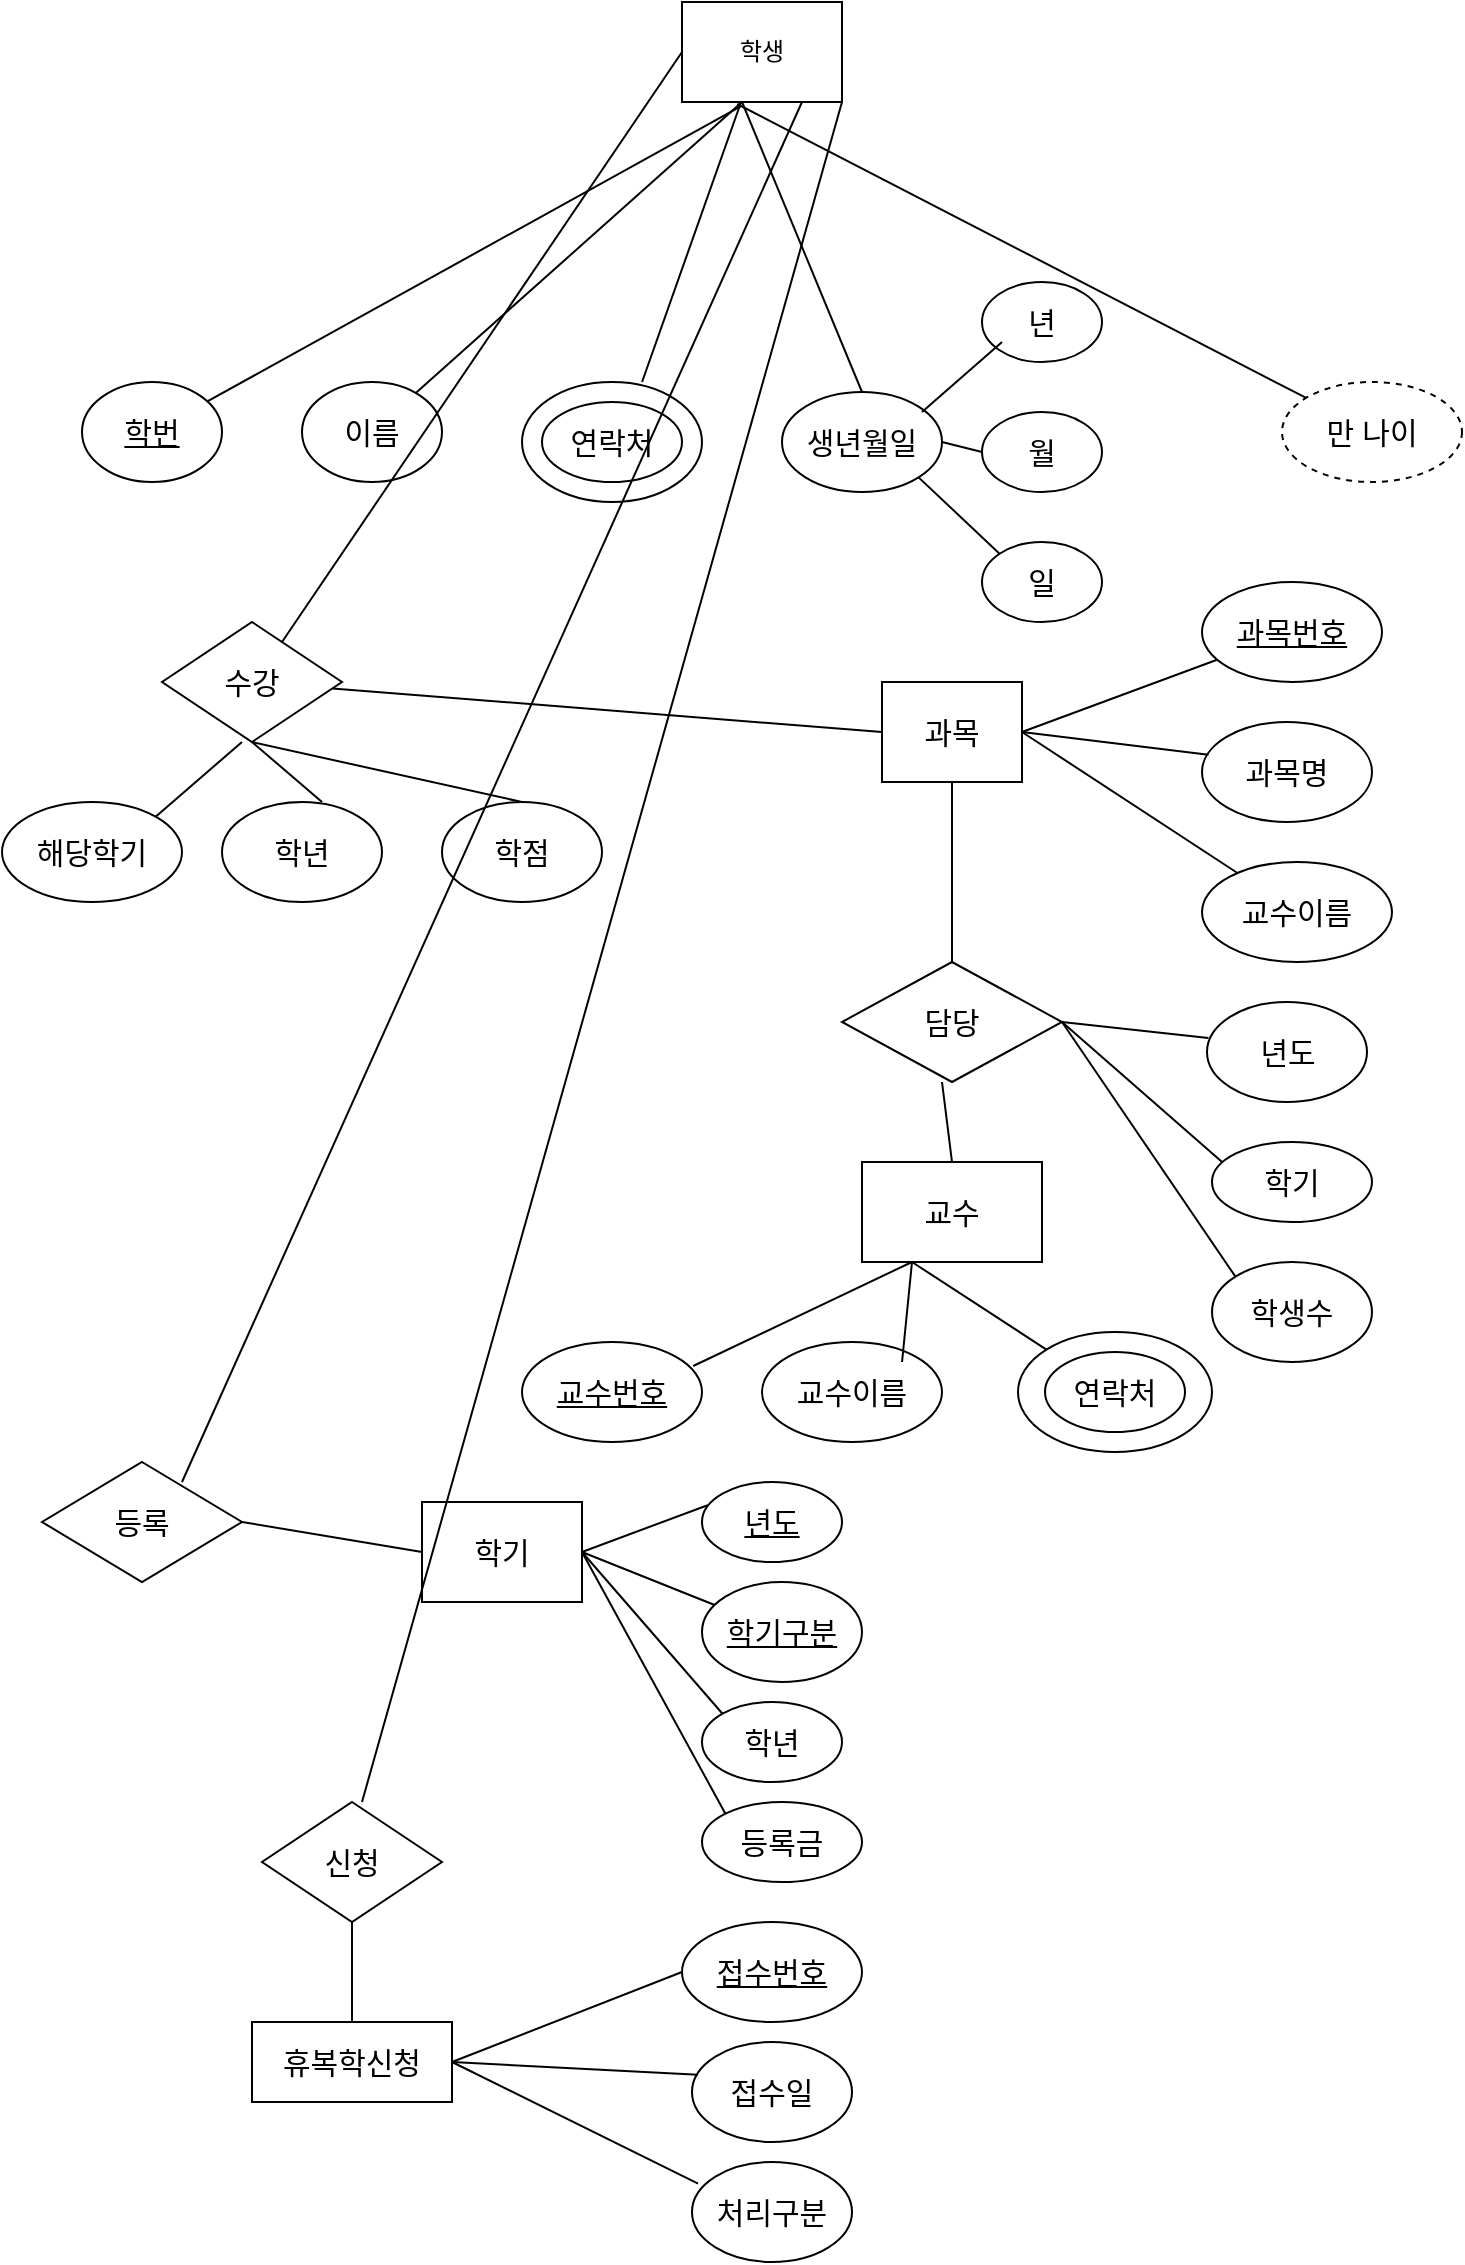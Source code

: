 <mxfile version="18.0.8" type="device"><diagram id="hxmushGuFwhMumoT58s-" name="Page-1"><mxGraphModel dx="1038" dy="1740" grid="1" gridSize="10" guides="1" tooltips="1" connect="1" arrows="1" fold="1" page="1" pageScale="1" pageWidth="827" pageHeight="1169" math="0" shadow="0"><root><mxCell id="0"/><mxCell id="1" parent="0"/><mxCell id="1edW-gdoPc9U2UbmUm4D-1" value="학생" style="rounded=0;whiteSpace=wrap;html=1;" vertex="1" parent="1"><mxGeometry x="350" y="-1140" width="80" height="50" as="geometry"/></mxCell><mxCell id="1edW-gdoPc9U2UbmUm4D-2" value="학번" style="ellipse;whiteSpace=wrap;html=1;fontSize=15;fontStyle=4" vertex="1" parent="1"><mxGeometry x="50" y="-950" width="70" height="50" as="geometry"/></mxCell><mxCell id="1edW-gdoPc9U2UbmUm4D-6" value="이름" style="ellipse;whiteSpace=wrap;html=1;fontSize=15;" vertex="1" parent="1"><mxGeometry x="160" y="-950" width="70" height="50" as="geometry"/></mxCell><mxCell id="1edW-gdoPc9U2UbmUm4D-7" value="연락처" style="ellipse;whiteSpace=wrap;html=1;fontSize=15;" vertex="1" parent="1"><mxGeometry x="280" y="-940" width="70" height="40" as="geometry"/></mxCell><mxCell id="1edW-gdoPc9U2UbmUm4D-8" value="" style="ellipse;whiteSpace=wrap;html=1;fontSize=15;fillColor=none;" vertex="1" parent="1"><mxGeometry x="270" y="-950" width="90" height="60" as="geometry"/></mxCell><mxCell id="1edW-gdoPc9U2UbmUm4D-9" value="생년월일" style="ellipse;whiteSpace=wrap;html=1;fontSize=15;fillColor=none;" vertex="1" parent="1"><mxGeometry x="400" y="-945" width="80" height="50" as="geometry"/></mxCell><mxCell id="1edW-gdoPc9U2UbmUm4D-10" value="년" style="ellipse;whiteSpace=wrap;html=1;fontSize=15;fillColor=none;" vertex="1" parent="1"><mxGeometry x="500" y="-1000" width="60" height="40" as="geometry"/></mxCell><mxCell id="1edW-gdoPc9U2UbmUm4D-11" value="월" style="ellipse;whiteSpace=wrap;html=1;fontSize=15;fillColor=none;" vertex="1" parent="1"><mxGeometry x="500" y="-935" width="60" height="40" as="geometry"/></mxCell><mxCell id="1edW-gdoPc9U2UbmUm4D-12" value="일" style="ellipse;whiteSpace=wrap;html=1;fontSize=15;fillColor=none;" vertex="1" parent="1"><mxGeometry x="500" y="-870" width="60" height="40" as="geometry"/></mxCell><mxCell id="1edW-gdoPc9U2UbmUm4D-13" value="만 나이" style="ellipse;whiteSpace=wrap;html=1;fontSize=15;fillColor=none;dashed=1;" vertex="1" parent="1"><mxGeometry x="650" y="-950" width="90" height="50" as="geometry"/></mxCell><mxCell id="1edW-gdoPc9U2UbmUm4D-14" value="" style="endArrow=none;html=1;rounded=0;fontSize=15;entryX=0.375;entryY=1.036;entryDx=0;entryDy=0;entryPerimeter=0;" edge="1" parent="1" source="1edW-gdoPc9U2UbmUm4D-2" target="1edW-gdoPc9U2UbmUm4D-1"><mxGeometry width="50" height="50" relative="1" as="geometry"><mxPoint x="230" y="-1070" as="sourcePoint"/><mxPoint x="370" y="-1090" as="targetPoint"/></mxGeometry></mxCell><mxCell id="1edW-gdoPc9U2UbmUm4D-15" value="" style="endArrow=none;html=1;rounded=0;fontSize=15;" edge="1" parent="1" source="1edW-gdoPc9U2UbmUm4D-6"><mxGeometry width="50" height="50" relative="1" as="geometry"><mxPoint x="330" y="-1040" as="sourcePoint"/><mxPoint x="380" y="-1090" as="targetPoint"/></mxGeometry></mxCell><mxCell id="1edW-gdoPc9U2UbmUm4D-18" value="" style="endArrow=none;html=1;rounded=0;fontSize=15;exitX=0.667;exitY=0;exitDx=0;exitDy=0;exitPerimeter=0;entryX=0.365;entryY=1.02;entryDx=0;entryDy=0;entryPerimeter=0;" edge="1" parent="1" source="1edW-gdoPc9U2UbmUm4D-8" target="1edW-gdoPc9U2UbmUm4D-1"><mxGeometry width="50" height="50" relative="1" as="geometry"><mxPoint x="340" y="-1020" as="sourcePoint"/><mxPoint x="390" y="-1080" as="targetPoint"/></mxGeometry></mxCell><mxCell id="1edW-gdoPc9U2UbmUm4D-20" value="" style="endArrow=none;html=1;rounded=0;fontSize=15;exitX=0.5;exitY=0;exitDx=0;exitDy=0;entryX=0.375;entryY=1;entryDx=0;entryDy=0;entryPerimeter=0;" edge="1" parent="1" source="1edW-gdoPc9U2UbmUm4D-9" target="1edW-gdoPc9U2UbmUm4D-1"><mxGeometry width="50" height="50" relative="1" as="geometry"><mxPoint x="400" y="-970" as="sourcePoint"/><mxPoint x="370" y="-1040" as="targetPoint"/></mxGeometry></mxCell><mxCell id="1edW-gdoPc9U2UbmUm4D-21" value="" style="endArrow=none;html=1;rounded=0;fontSize=15;entryX=0.167;entryY=0.75;entryDx=0;entryDy=0;entryPerimeter=0;" edge="1" parent="1" target="1edW-gdoPc9U2UbmUm4D-10"><mxGeometry width="50" height="50" relative="1" as="geometry"><mxPoint x="470" y="-935" as="sourcePoint"/><mxPoint x="500" y="-970" as="targetPoint"/></mxGeometry></mxCell><mxCell id="1edW-gdoPc9U2UbmUm4D-23" value="" style="endArrow=none;html=1;rounded=0;fontSize=15;entryX=0;entryY=0.5;entryDx=0;entryDy=0;" edge="1" parent="1" target="1edW-gdoPc9U2UbmUm4D-11"><mxGeometry width="50" height="50" relative="1" as="geometry"><mxPoint x="480" y="-920" as="sourcePoint"/><mxPoint x="490" y="-990" as="targetPoint"/></mxGeometry></mxCell><mxCell id="1edW-gdoPc9U2UbmUm4D-24" value="" style="endArrow=none;html=1;rounded=0;fontSize=15;entryX=0;entryY=0;entryDx=0;entryDy=0;exitX=1;exitY=1;exitDx=0;exitDy=0;" edge="1" parent="1" source="1edW-gdoPc9U2UbmUm4D-9" target="1edW-gdoPc9U2UbmUm4D-12"><mxGeometry width="50" height="50" relative="1" as="geometry"><mxPoint x="430" y="-845" as="sourcePoint"/><mxPoint x="480" y="-895" as="targetPoint"/></mxGeometry></mxCell><mxCell id="1edW-gdoPc9U2UbmUm4D-26" value="" style="endArrow=none;html=1;rounded=0;fontSize=15;exitX=0.345;exitY=1.02;exitDx=0;exitDy=0;exitPerimeter=0;" edge="1" parent="1" source="1edW-gdoPc9U2UbmUm4D-1" target="1edW-gdoPc9U2UbmUm4D-13"><mxGeometry width="50" height="50" relative="1" as="geometry"><mxPoint x="430" y="-1060" as="sourcePoint"/><mxPoint x="480" y="-1110" as="targetPoint"/></mxGeometry></mxCell><mxCell id="1edW-gdoPc9U2UbmUm4D-27" value="수강" style="rhombus;whiteSpace=wrap;html=1;fontSize=15;fillColor=none;" vertex="1" parent="1"><mxGeometry x="90" y="-830" width="90" height="60" as="geometry"/></mxCell><mxCell id="1edW-gdoPc9U2UbmUm4D-28" value="해당학기" style="ellipse;whiteSpace=wrap;html=1;fontSize=15;fillColor=none;" vertex="1" parent="1"><mxGeometry x="10" y="-740" width="90" height="50" as="geometry"/></mxCell><mxCell id="1edW-gdoPc9U2UbmUm4D-29" value="학년" style="ellipse;whiteSpace=wrap;html=1;fontSize=15;fillColor=none;" vertex="1" parent="1"><mxGeometry x="120" y="-740" width="80" height="50" as="geometry"/></mxCell><mxCell id="1edW-gdoPc9U2UbmUm4D-30" value="학점" style="ellipse;whiteSpace=wrap;html=1;fontSize=15;fillColor=none;" vertex="1" parent="1"><mxGeometry x="230" y="-740" width="80" height="50" as="geometry"/></mxCell><mxCell id="1edW-gdoPc9U2UbmUm4D-31" value="" style="endArrow=none;html=1;rounded=0;fontSize=15;exitX=1;exitY=0;exitDx=0;exitDy=0;" edge="1" parent="1" source="1edW-gdoPc9U2UbmUm4D-28"><mxGeometry width="50" height="50" relative="1" as="geometry"><mxPoint x="80" y="-720" as="sourcePoint"/><mxPoint x="130" y="-770" as="targetPoint"/></mxGeometry></mxCell><mxCell id="1edW-gdoPc9U2UbmUm4D-32" value="" style="endArrow=none;html=1;rounded=0;fontSize=15;entryX=0.5;entryY=1;entryDx=0;entryDy=0;" edge="1" parent="1" target="1edW-gdoPc9U2UbmUm4D-27"><mxGeometry width="50" height="50" relative="1" as="geometry"><mxPoint x="170" y="-740" as="sourcePoint"/><mxPoint x="220" y="-790" as="targetPoint"/></mxGeometry></mxCell><mxCell id="1edW-gdoPc9U2UbmUm4D-33" value="" style="endArrow=none;html=1;rounded=0;fontSize=15;entryX=0.5;entryY=1;entryDx=0;entryDy=0;" edge="1" parent="1" target="1edW-gdoPc9U2UbmUm4D-27"><mxGeometry width="50" height="50" relative="1" as="geometry"><mxPoint x="270" y="-740" as="sourcePoint"/><mxPoint x="320" y="-790" as="targetPoint"/></mxGeometry></mxCell><mxCell id="1edW-gdoPc9U2UbmUm4D-34" value="" style="endArrow=none;html=1;rounded=0;fontSize=15;entryX=0;entryY=0.5;entryDx=0;entryDy=0;" edge="1" parent="1" target="1edW-gdoPc9U2UbmUm4D-1"><mxGeometry width="50" height="50" relative="1" as="geometry"><mxPoint x="150" y="-820" as="sourcePoint"/><mxPoint x="200" y="-870" as="targetPoint"/></mxGeometry></mxCell><mxCell id="1edW-gdoPc9U2UbmUm4D-35" value="과목" style="rounded=0;whiteSpace=wrap;html=1;fontSize=15;fillColor=none;" vertex="1" parent="1"><mxGeometry x="450" y="-800" width="70" height="50" as="geometry"/></mxCell><mxCell id="1edW-gdoPc9U2UbmUm4D-36" value="" style="endArrow=none;html=1;rounded=0;fontSize=15;entryX=0;entryY=0.5;entryDx=0;entryDy=0;" edge="1" parent="1" source="1edW-gdoPc9U2UbmUm4D-27" target="1edW-gdoPc9U2UbmUm4D-35"><mxGeometry width="50" height="50" relative="1" as="geometry"><mxPoint x="350" y="-760" as="sourcePoint"/><mxPoint x="400" y="-810" as="targetPoint"/></mxGeometry></mxCell><mxCell id="1edW-gdoPc9U2UbmUm4D-37" value="과목번호" style="ellipse;whiteSpace=wrap;html=1;fontSize=15;fillColor=none;fontStyle=4" vertex="1" parent="1"><mxGeometry x="610" y="-850" width="90" height="50" as="geometry"/></mxCell><mxCell id="1edW-gdoPc9U2UbmUm4D-38" value="과목명" style="ellipse;whiteSpace=wrap;html=1;fontSize=15;fillColor=none;" vertex="1" parent="1"><mxGeometry x="610" y="-780" width="85" height="50" as="geometry"/></mxCell><mxCell id="1edW-gdoPc9U2UbmUm4D-39" value="교수이름" style="ellipse;whiteSpace=wrap;html=1;fontSize=15;fillColor=none;" vertex="1" parent="1"><mxGeometry x="610" y="-710" width="95" height="50" as="geometry"/></mxCell><mxCell id="1edW-gdoPc9U2UbmUm4D-40" value="" style="endArrow=none;html=1;rounded=0;fontSize=15;" edge="1" parent="1" target="1edW-gdoPc9U2UbmUm4D-37"><mxGeometry width="50" height="50" relative="1" as="geometry"><mxPoint x="520" y="-775" as="sourcePoint"/><mxPoint x="570" y="-825" as="targetPoint"/></mxGeometry></mxCell><mxCell id="1edW-gdoPc9U2UbmUm4D-41" value="" style="endArrow=none;html=1;rounded=0;fontSize=15;entryX=0.038;entryY=0.328;entryDx=0;entryDy=0;entryPerimeter=0;" edge="1" parent="1" target="1edW-gdoPc9U2UbmUm4D-38"><mxGeometry width="50" height="50" relative="1" as="geometry"><mxPoint x="520" y="-775" as="sourcePoint"/><mxPoint x="570" y="-825" as="targetPoint"/></mxGeometry></mxCell><mxCell id="1edW-gdoPc9U2UbmUm4D-42" value="" style="endArrow=none;html=1;rounded=0;fontSize=15;" edge="1" parent="1" target="1edW-gdoPc9U2UbmUm4D-39"><mxGeometry width="50" height="50" relative="1" as="geometry"><mxPoint x="520" y="-775" as="sourcePoint"/><mxPoint x="570" y="-825" as="targetPoint"/></mxGeometry></mxCell><mxCell id="1edW-gdoPc9U2UbmUm4D-43" value="담당" style="rhombus;whiteSpace=wrap;html=1;fontSize=15;fillColor=none;" vertex="1" parent="1"><mxGeometry x="430" y="-660" width="110" height="60" as="geometry"/></mxCell><mxCell id="1edW-gdoPc9U2UbmUm4D-44" value="년도" style="ellipse;whiteSpace=wrap;html=1;fontSize=15;fillColor=none;" vertex="1" parent="1"><mxGeometry x="612.5" y="-640" width="80" height="50" as="geometry"/></mxCell><mxCell id="1edW-gdoPc9U2UbmUm4D-45" value="학기" style="ellipse;whiteSpace=wrap;html=1;fontSize=15;fillColor=none;" vertex="1" parent="1"><mxGeometry x="615" y="-570" width="80" height="40" as="geometry"/></mxCell><mxCell id="1edW-gdoPc9U2UbmUm4D-46" value="학생수" style="ellipse;whiteSpace=wrap;html=1;fontSize=15;fillColor=none;" vertex="1" parent="1"><mxGeometry x="615" y="-510" width="80" height="50" as="geometry"/></mxCell><mxCell id="1edW-gdoPc9U2UbmUm4D-47" value="" style="endArrow=none;html=1;rounded=0;fontSize=15;entryX=0.009;entryY=0.36;entryDx=0;entryDy=0;entryPerimeter=0;" edge="1" parent="1" target="1edW-gdoPc9U2UbmUm4D-44"><mxGeometry width="50" height="50" relative="1" as="geometry"><mxPoint x="540" y="-630" as="sourcePoint"/><mxPoint x="590" y="-680" as="targetPoint"/></mxGeometry></mxCell><mxCell id="1edW-gdoPc9U2UbmUm4D-48" value="" style="endArrow=none;html=1;rounded=0;fontSize=15;entryX=0.063;entryY=0.25;entryDx=0;entryDy=0;entryPerimeter=0;" edge="1" parent="1" target="1edW-gdoPc9U2UbmUm4D-45"><mxGeometry width="50" height="50" relative="1" as="geometry"><mxPoint x="540" y="-630" as="sourcePoint"/><mxPoint x="590" y="-680" as="targetPoint"/></mxGeometry></mxCell><mxCell id="1edW-gdoPc9U2UbmUm4D-49" value="" style="endArrow=none;html=1;rounded=0;fontSize=15;entryX=0;entryY=0;entryDx=0;entryDy=0;" edge="1" parent="1" target="1edW-gdoPc9U2UbmUm4D-46"><mxGeometry width="50" height="50" relative="1" as="geometry"><mxPoint x="540" y="-630" as="sourcePoint"/><mxPoint x="590" y="-680" as="targetPoint"/></mxGeometry></mxCell><mxCell id="1edW-gdoPc9U2UbmUm4D-50" value="" style="endArrow=none;html=1;rounded=0;fontSize=15;entryX=0.5;entryY=1;entryDx=0;entryDy=0;" edge="1" parent="1" target="1edW-gdoPc9U2UbmUm4D-35"><mxGeometry width="50" height="50" relative="1" as="geometry"><mxPoint x="485" y="-660" as="sourcePoint"/><mxPoint x="575" y="-760" as="targetPoint"/></mxGeometry></mxCell><mxCell id="1edW-gdoPc9U2UbmUm4D-51" value="교수" style="rounded=0;whiteSpace=wrap;html=1;fontSize=15;fillColor=none;" vertex="1" parent="1"><mxGeometry x="440" y="-560" width="90" height="50" as="geometry"/></mxCell><mxCell id="1edW-gdoPc9U2UbmUm4D-52" value="" style="endArrow=none;html=1;rounded=0;fontSize=15;exitX=0.5;exitY=0;exitDx=0;exitDy=0;" edge="1" parent="1" source="1edW-gdoPc9U2UbmUm4D-51"><mxGeometry width="50" height="50" relative="1" as="geometry"><mxPoint x="430" y="-550" as="sourcePoint"/><mxPoint x="480" y="-600" as="targetPoint"/></mxGeometry></mxCell><mxCell id="1edW-gdoPc9U2UbmUm4D-53" value="교수번호" style="ellipse;whiteSpace=wrap;html=1;fontSize=15;fillColor=none;fontStyle=4" vertex="1" parent="1"><mxGeometry x="270" y="-470" width="90" height="50" as="geometry"/></mxCell><mxCell id="1edW-gdoPc9U2UbmUm4D-54" value="교수이름" style="ellipse;whiteSpace=wrap;html=1;fontSize=15;fillColor=none;" vertex="1" parent="1"><mxGeometry x="390" y="-470" width="90" height="50" as="geometry"/></mxCell><mxCell id="1edW-gdoPc9U2UbmUm4D-55" value="연락처" style="ellipse;whiteSpace=wrap;html=1;fontSize=15;fillColor=none;strokeColor=default;" vertex="1" parent="1"><mxGeometry x="518" y="-475" width="97" height="60" as="geometry"/></mxCell><mxCell id="1edW-gdoPc9U2UbmUm4D-56" value="" style="ellipse;whiteSpace=wrap;html=1;fontSize=15;strokeColor=default;fillColor=none;" vertex="1" parent="1"><mxGeometry x="531.5" y="-465" width="70" height="40" as="geometry"/></mxCell><mxCell id="1edW-gdoPc9U2UbmUm4D-58" value="" style="endArrow=none;html=1;rounded=0;fontSize=15;exitX=0.951;exitY=0.24;exitDx=0;exitDy=0;exitPerimeter=0;" edge="1" parent="1" source="1edW-gdoPc9U2UbmUm4D-53"><mxGeometry width="50" height="50" relative="1" as="geometry"><mxPoint x="415" y="-460" as="sourcePoint"/><mxPoint x="465" y="-510" as="targetPoint"/></mxGeometry></mxCell><mxCell id="1edW-gdoPc9U2UbmUm4D-59" value="" style="endArrow=none;html=1;rounded=0;fontSize=15;exitX=0.778;exitY=0.2;exitDx=0;exitDy=0;exitPerimeter=0;" edge="1" parent="1" source="1edW-gdoPc9U2UbmUm4D-54"><mxGeometry width="50" height="50" relative="1" as="geometry"><mxPoint x="415" y="-460" as="sourcePoint"/><mxPoint x="465" y="-510" as="targetPoint"/></mxGeometry></mxCell><mxCell id="1edW-gdoPc9U2UbmUm4D-60" value="" style="endArrow=none;html=1;rounded=0;fontSize=15;exitX=0;exitY=0;exitDx=0;exitDy=0;" edge="1" parent="1" source="1edW-gdoPc9U2UbmUm4D-55"><mxGeometry width="50" height="50" relative="1" as="geometry"><mxPoint x="415" y="-460" as="sourcePoint"/><mxPoint x="465" y="-510" as="targetPoint"/></mxGeometry></mxCell><mxCell id="1edW-gdoPc9U2UbmUm4D-61" value="등록" style="rhombus;whiteSpace=wrap;html=1;fontSize=15;strokeColor=default;fillColor=none;" vertex="1" parent="1"><mxGeometry x="30" y="-410" width="100" height="60" as="geometry"/></mxCell><mxCell id="1edW-gdoPc9U2UbmUm4D-62" value="" style="endArrow=none;html=1;rounded=0;fontSize=15;entryX=0.75;entryY=1;entryDx=0;entryDy=0;" edge="1" parent="1" target="1edW-gdoPc9U2UbmUm4D-1"><mxGeometry width="50" height="50" relative="1" as="geometry"><mxPoint x="100" y="-400" as="sourcePoint"/><mxPoint x="150" y="-450" as="targetPoint"/></mxGeometry></mxCell><mxCell id="1edW-gdoPc9U2UbmUm4D-63" value="학기" style="rounded=0;whiteSpace=wrap;html=1;fontSize=15;strokeColor=default;fillColor=none;" vertex="1" parent="1"><mxGeometry x="220" y="-390" width="80" height="50" as="geometry"/></mxCell><mxCell id="1edW-gdoPc9U2UbmUm4D-64" value="년도" style="ellipse;whiteSpace=wrap;html=1;fontSize=15;strokeColor=default;fillColor=none;fontStyle=4" vertex="1" parent="1"><mxGeometry x="360" y="-400" width="70" height="40" as="geometry"/></mxCell><mxCell id="1edW-gdoPc9U2UbmUm4D-65" value="학기구분" style="ellipse;whiteSpace=wrap;html=1;fontSize=15;strokeColor=default;fillColor=none;fontStyle=4" vertex="1" parent="1"><mxGeometry x="360" y="-350" width="80" height="50" as="geometry"/></mxCell><mxCell id="1edW-gdoPc9U2UbmUm4D-66" value="학년" style="ellipse;whiteSpace=wrap;html=1;fontSize=15;strokeColor=default;fillColor=none;" vertex="1" parent="1"><mxGeometry x="360" y="-290" width="70" height="40" as="geometry"/></mxCell><mxCell id="1edW-gdoPc9U2UbmUm4D-67" value="등록금" style="ellipse;whiteSpace=wrap;html=1;fontSize=15;strokeColor=default;fillColor=none;" vertex="1" parent="1"><mxGeometry x="360" y="-240" width="80" height="40" as="geometry"/></mxCell><mxCell id="1edW-gdoPc9U2UbmUm4D-68" value="" style="endArrow=none;html=1;rounded=0;fontSize=15;entryX=1;entryY=0.5;entryDx=0;entryDy=0;exitX=0;exitY=0.5;exitDx=0;exitDy=0;" edge="1" parent="1" source="1edW-gdoPc9U2UbmUm4D-63" target="1edW-gdoPc9U2UbmUm4D-61"><mxGeometry width="50" height="50" relative="1" as="geometry"><mxPoint x="390" y="-200" as="sourcePoint"/><mxPoint x="140" y="-390" as="targetPoint"/></mxGeometry></mxCell><mxCell id="1edW-gdoPc9U2UbmUm4D-69" value="" style="endArrow=none;html=1;rounded=0;fontSize=15;entryX=0.04;entryY=0.29;entryDx=0;entryDy=0;entryPerimeter=0;" edge="1" parent="1" target="1edW-gdoPc9U2UbmUm4D-64"><mxGeometry width="50" height="50" relative="1" as="geometry"><mxPoint x="300" y="-365" as="sourcePoint"/><mxPoint x="350" y="-415" as="targetPoint"/></mxGeometry></mxCell><mxCell id="1edW-gdoPc9U2UbmUm4D-70" value="" style="endArrow=none;html=1;rounded=0;fontSize=15;" edge="1" parent="1" target="1edW-gdoPc9U2UbmUm4D-65"><mxGeometry width="50" height="50" relative="1" as="geometry"><mxPoint x="300" y="-365" as="sourcePoint"/><mxPoint x="340" y="-415" as="targetPoint"/></mxGeometry></mxCell><mxCell id="1edW-gdoPc9U2UbmUm4D-71" value="" style="endArrow=none;html=1;rounded=0;fontSize=15;entryX=0;entryY=0;entryDx=0;entryDy=0;" edge="1" parent="1" target="1edW-gdoPc9U2UbmUm4D-66"><mxGeometry width="50" height="50" relative="1" as="geometry"><mxPoint x="300" y="-365" as="sourcePoint"/><mxPoint x="350" y="-415" as="targetPoint"/></mxGeometry></mxCell><mxCell id="1edW-gdoPc9U2UbmUm4D-72" value="" style="endArrow=none;html=1;rounded=0;fontSize=15;entryX=0;entryY=0;entryDx=0;entryDy=0;" edge="1" parent="1" target="1edW-gdoPc9U2UbmUm4D-67"><mxGeometry width="50" height="50" relative="1" as="geometry"><mxPoint x="300" y="-365" as="sourcePoint"/><mxPoint x="350" y="-415" as="targetPoint"/></mxGeometry></mxCell><mxCell id="1edW-gdoPc9U2UbmUm4D-73" value="신청" style="rhombus;whiteSpace=wrap;html=1;fontSize=15;strokeColor=default;fillColor=none;" vertex="1" parent="1"><mxGeometry x="140" y="-240" width="90" height="60" as="geometry"/></mxCell><mxCell id="1edW-gdoPc9U2UbmUm4D-74" value="" style="endArrow=none;html=1;rounded=0;fontSize=15;entryX=1;entryY=1;entryDx=0;entryDy=0;" edge="1" parent="1" target="1edW-gdoPc9U2UbmUm4D-1"><mxGeometry width="50" height="50" relative="1" as="geometry"><mxPoint x="190" y="-240" as="sourcePoint"/><mxPoint x="260" y="-500" as="targetPoint"/></mxGeometry></mxCell><mxCell id="1edW-gdoPc9U2UbmUm4D-75" value="휴복학신청" style="rounded=0;whiteSpace=wrap;html=1;fontSize=15;strokeColor=default;fillColor=none;" vertex="1" parent="1"><mxGeometry x="135" y="-130" width="100" height="40" as="geometry"/></mxCell><mxCell id="1edW-gdoPc9U2UbmUm4D-76" value="" style="endArrow=none;html=1;rounded=0;fontSize=15;entryX=0.5;entryY=1;entryDx=0;entryDy=0;exitX=0.5;exitY=0;exitDx=0;exitDy=0;" edge="1" parent="1" source="1edW-gdoPc9U2UbmUm4D-75" target="1edW-gdoPc9U2UbmUm4D-73"><mxGeometry width="50" height="50" relative="1" as="geometry"><mxPoint x="150" y="-130" as="sourcePoint"/><mxPoint x="200" y="-180" as="targetPoint"/></mxGeometry></mxCell><mxCell id="1edW-gdoPc9U2UbmUm4D-77" value="접수번호" style="ellipse;whiteSpace=wrap;html=1;fontSize=15;strokeColor=default;fillColor=none;fontStyle=4" vertex="1" parent="1"><mxGeometry x="350" y="-180" width="90" height="50" as="geometry"/></mxCell><mxCell id="1edW-gdoPc9U2UbmUm4D-78" value="접수일" style="ellipse;whiteSpace=wrap;html=1;fontSize=15;strokeColor=default;fillColor=none;" vertex="1" parent="1"><mxGeometry x="355" y="-120" width="80" height="50" as="geometry"/></mxCell><mxCell id="1edW-gdoPc9U2UbmUm4D-79" value="처리구분" style="ellipse;whiteSpace=wrap;html=1;fontSize=15;strokeColor=default;fillColor=none;" vertex="1" parent="1"><mxGeometry x="355" y="-60" width="80" height="50" as="geometry"/></mxCell><mxCell id="1edW-gdoPc9U2UbmUm4D-80" value="" style="endArrow=none;html=1;rounded=0;fontSize=15;entryX=0;entryY=0.5;entryDx=0;entryDy=0;" edge="1" parent="1" target="1edW-gdoPc9U2UbmUm4D-77"><mxGeometry width="50" height="50" relative="1" as="geometry"><mxPoint x="235" y="-110" as="sourcePoint"/><mxPoint x="285" y="-160" as="targetPoint"/></mxGeometry></mxCell><mxCell id="1edW-gdoPc9U2UbmUm4D-81" value="" style="endArrow=none;html=1;rounded=0;fontSize=15;entryX=0.038;entryY=0.328;entryDx=0;entryDy=0;entryPerimeter=0;" edge="1" parent="1" target="1edW-gdoPc9U2UbmUm4D-78"><mxGeometry width="50" height="50" relative="1" as="geometry"><mxPoint x="235" y="-110" as="sourcePoint"/><mxPoint x="285" y="-160" as="targetPoint"/></mxGeometry></mxCell><mxCell id="1edW-gdoPc9U2UbmUm4D-83" value="" style="endArrow=none;html=1;rounded=0;fontSize=15;entryX=0.038;entryY=0.216;entryDx=0;entryDy=0;entryPerimeter=0;" edge="1" parent="1" target="1edW-gdoPc9U2UbmUm4D-79"><mxGeometry width="50" height="50" relative="1" as="geometry"><mxPoint x="235" y="-110" as="sourcePoint"/><mxPoint x="285" y="-160" as="targetPoint"/></mxGeometry></mxCell></root></mxGraphModel></diagram></mxfile>